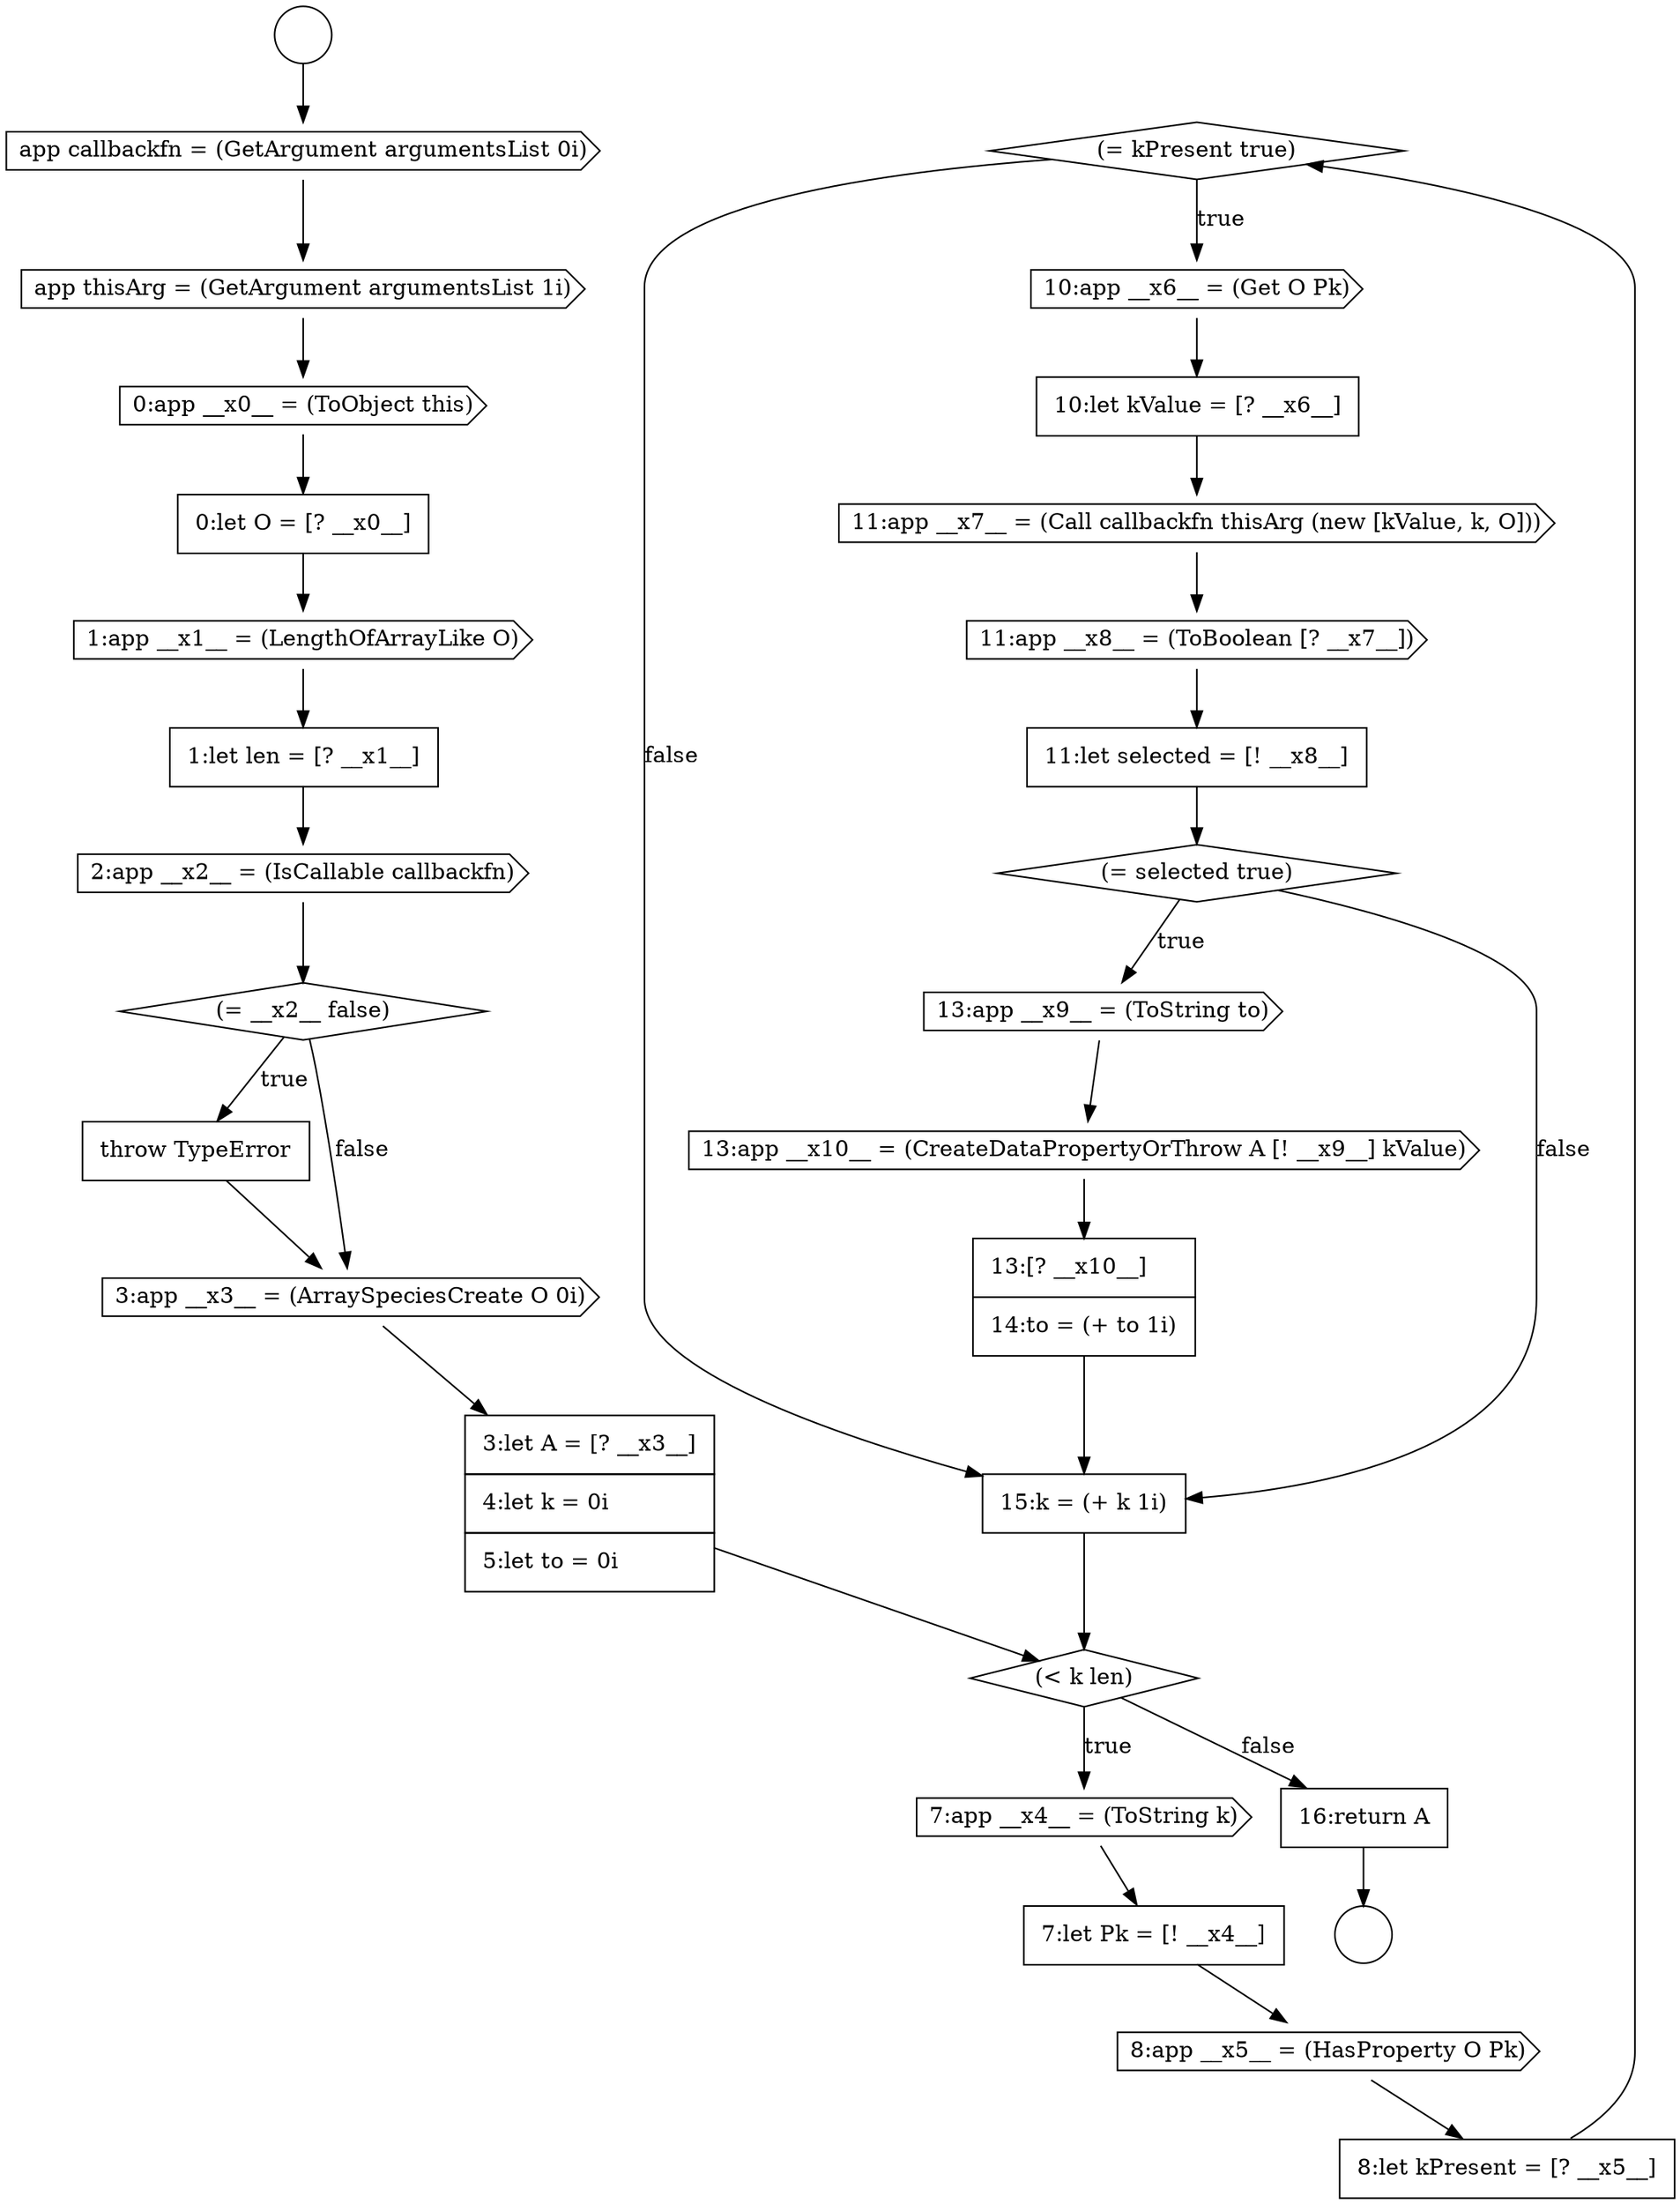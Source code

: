 digraph {
  node15874 [shape=diamond, label=<<font color="black">(= kPresent true)</font>> color="black" fillcolor="white" style=filled]
  node15859 [shape=cds, label=<<font color="black">app thisArg = (GetArgument argumentsList 1i)</font>> color="black" fillcolor="white" style=filled]
  node15885 [shape=none, margin=0, label=<<font color="black">
    <table border="0" cellborder="1" cellspacing="0" cellpadding="10">
      <tr><td align="left">16:return A</td></tr>
    </table>
  </font>> color="black" fillcolor="white" style=filled]
  node15881 [shape=cds, label=<<font color="black">13:app __x9__ = (ToString to)</font>> color="black" fillcolor="white" style=filled]
  node15866 [shape=none, margin=0, label=<<font color="black">
    <table border="0" cellborder="1" cellspacing="0" cellpadding="10">
      <tr><td align="left">throw TypeError</td></tr>
    </table>
  </font>> color="black" fillcolor="white" style=filled]
  node15873 [shape=none, margin=0, label=<<font color="black">
    <table border="0" cellborder="1" cellspacing="0" cellpadding="10">
      <tr><td align="left">8:let kPresent = [? __x5__]</td></tr>
    </table>
  </font>> color="black" fillcolor="white" style=filled]
  node15858 [shape=cds, label=<<font color="black">app callbackfn = (GetArgument argumentsList 0i)</font>> color="black" fillcolor="white" style=filled]
  node15882 [shape=cds, label=<<font color="black">13:app __x10__ = (CreateDataPropertyOrThrow A [! __x9__] kValue)</font>> color="black" fillcolor="white" style=filled]
  node15867 [shape=cds, label=<<font color="black">3:app __x3__ = (ArraySpeciesCreate O 0i)</font>> color="black" fillcolor="white" style=filled]
  node15877 [shape=cds, label=<<font color="black">11:app __x7__ = (Call callbackfn thisArg (new [kValue, k, O]))</font>> color="black" fillcolor="white" style=filled]
  node15862 [shape=cds, label=<<font color="black">1:app __x1__ = (LengthOfArrayLike O)</font>> color="black" fillcolor="white" style=filled]
  node15880 [shape=diamond, label=<<font color="black">(= selected true)</font>> color="black" fillcolor="white" style=filled]
  node15868 [shape=none, margin=0, label=<<font color="black">
    <table border="0" cellborder="1" cellspacing="0" cellpadding="10">
      <tr><td align="left">3:let A = [? __x3__]</td></tr>
      <tr><td align="left">4:let k = 0i</td></tr>
      <tr><td align="left">5:let to = 0i</td></tr>
    </table>
  </font>> color="black" fillcolor="white" style=filled]
  node15883 [shape=none, margin=0, label=<<font color="black">
    <table border="0" cellborder="1" cellspacing="0" cellpadding="10">
      <tr><td align="left">13:[? __x10__]</td></tr>
      <tr><td align="left">14:to = (+ to 1i)</td></tr>
    </table>
  </font>> color="black" fillcolor="white" style=filled]
  node15860 [shape=cds, label=<<font color="black">0:app __x0__ = (ToObject this)</font>> color="black" fillcolor="white" style=filled]
  node15875 [shape=cds, label=<<font color="black">10:app __x6__ = (Get O Pk)</font>> color="black" fillcolor="white" style=filled]
  node15865 [shape=diamond, label=<<font color="black">(= __x2__ false)</font>> color="black" fillcolor="white" style=filled]
  node15872 [shape=cds, label=<<font color="black">8:app __x5__ = (HasProperty O Pk)</font>> color="black" fillcolor="white" style=filled]
  node15863 [shape=none, margin=0, label=<<font color="black">
    <table border="0" cellborder="1" cellspacing="0" cellpadding="10">
      <tr><td align="left">1:let len = [? __x1__]</td></tr>
    </table>
  </font>> color="black" fillcolor="white" style=filled]
  node15870 [shape=cds, label=<<font color="black">7:app __x4__ = (ToString k)</font>> color="black" fillcolor="white" style=filled]
  node15878 [shape=cds, label=<<font color="black">11:app __x8__ = (ToBoolean [? __x7__])</font>> color="black" fillcolor="white" style=filled]
  node15856 [shape=circle label=" " color="black" fillcolor="white" style=filled]
  node15876 [shape=none, margin=0, label=<<font color="black">
    <table border="0" cellborder="1" cellspacing="0" cellpadding="10">
      <tr><td align="left">10:let kValue = [? __x6__]</td></tr>
    </table>
  </font>> color="black" fillcolor="white" style=filled]
  node15857 [shape=circle label=" " color="black" fillcolor="white" style=filled]
  node15871 [shape=none, margin=0, label=<<font color="black">
    <table border="0" cellborder="1" cellspacing="0" cellpadding="10">
      <tr><td align="left">7:let Pk = [! __x4__]</td></tr>
    </table>
  </font>> color="black" fillcolor="white" style=filled]
  node15861 [shape=none, margin=0, label=<<font color="black">
    <table border="0" cellborder="1" cellspacing="0" cellpadding="10">
      <tr><td align="left">0:let O = [? __x0__]</td></tr>
    </table>
  </font>> color="black" fillcolor="white" style=filled]
  node15869 [shape=diamond, label=<<font color="black">(&lt; k len)</font>> color="black" fillcolor="white" style=filled]
  node15864 [shape=cds, label=<<font color="black">2:app __x2__ = (IsCallable callbackfn)</font>> color="black" fillcolor="white" style=filled]
  node15884 [shape=none, margin=0, label=<<font color="black">
    <table border="0" cellborder="1" cellspacing="0" cellpadding="10">
      <tr><td align="left">15:k = (+ k 1i)</td></tr>
    </table>
  </font>> color="black" fillcolor="white" style=filled]
  node15879 [shape=none, margin=0, label=<<font color="black">
    <table border="0" cellborder="1" cellspacing="0" cellpadding="10">
      <tr><td align="left">11:let selected = [! __x8__]</td></tr>
    </table>
  </font>> color="black" fillcolor="white" style=filled]
  node15871 -> node15872 [ color="black"]
  node15880 -> node15881 [label=<<font color="black">true</font>> color="black"]
  node15880 -> node15884 [label=<<font color="black">false</font>> color="black"]
  node15876 -> node15877 [ color="black"]
  node15877 -> node15878 [ color="black"]
  node15875 -> node15876 [ color="black"]
  node15881 -> node15882 [ color="black"]
  node15870 -> node15871 [ color="black"]
  node15862 -> node15863 [ color="black"]
  node15885 -> node15857 [ color="black"]
  node15866 -> node15867 [ color="black"]
  node15861 -> node15862 [ color="black"]
  node15873 -> node15874 [ color="black"]
  node15865 -> node15866 [label=<<font color="black">true</font>> color="black"]
  node15865 -> node15867 [label=<<font color="black">false</font>> color="black"]
  node15879 -> node15880 [ color="black"]
  node15872 -> node15873 [ color="black"]
  node15884 -> node15869 [ color="black"]
  node15868 -> node15869 [ color="black"]
  node15878 -> node15879 [ color="black"]
  node15869 -> node15870 [label=<<font color="black">true</font>> color="black"]
  node15869 -> node15885 [label=<<font color="black">false</font>> color="black"]
  node15883 -> node15884 [ color="black"]
  node15859 -> node15860 [ color="black"]
  node15864 -> node15865 [ color="black"]
  node15856 -> node15858 [ color="black"]
  node15867 -> node15868 [ color="black"]
  node15874 -> node15875 [label=<<font color="black">true</font>> color="black"]
  node15874 -> node15884 [label=<<font color="black">false</font>> color="black"]
  node15860 -> node15861 [ color="black"]
  node15882 -> node15883 [ color="black"]
  node15858 -> node15859 [ color="black"]
  node15863 -> node15864 [ color="black"]
}
